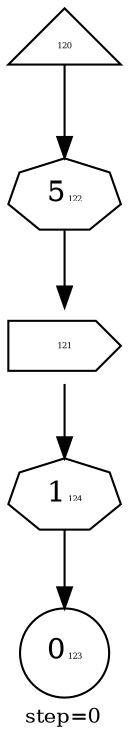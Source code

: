 digraph {
  graph  [labelloc=bottom,labeljust=left,fontsize="10",label="step=0"];
  "120" [shape=triangle,peripheries="1",label=<<FONT POINT-SIZE='4'>120</FONT>>,labelfontcolor=black,color=black];
  "121" [shape=cds,peripheries="1",label=<<FONT POINT-SIZE='4'>121</FONT>>,labelfontcolor=black,color=black];
  "123" [shape=circle,peripheries="1",label=<0<FONT POINT-SIZE='4'>123</FONT>>,labelfontcolor=black,color=black];
  "122" [label=<5<FONT POINT-SIZE='4'>122</FONT>>,peripheries="1",color=black,shape=septagon];
  "120" -> "122" [color=black];
  "122" -> "121" [color=black];
  "124" [label=<1<FONT POINT-SIZE='4'>124</FONT>>,peripheries="1",color=black,shape=septagon];
  "121" -> "124" [color=black];
  "124" -> "123" [color=black];
}